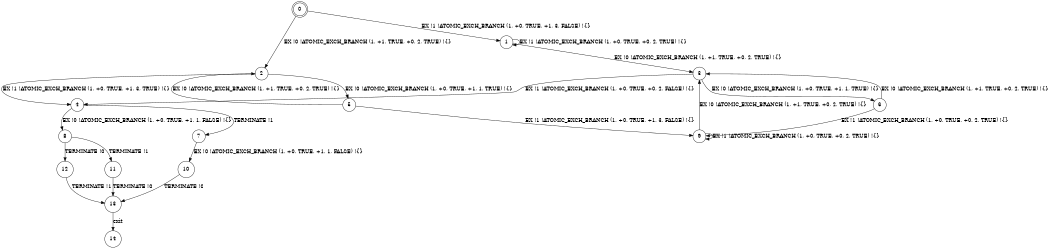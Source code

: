 digraph BCG {
size = "7, 10.5";
center = TRUE;
node [shape = circle];
0 [peripheries = 2];
0 -> 1 [label = "EX !1 !ATOMIC_EXCH_BRANCH (1, +0, TRUE, +1, 3, FALSE) !{}"];
0 -> 2 [label = "EX !0 !ATOMIC_EXCH_BRANCH (1, +1, TRUE, +0, 2, TRUE) !{}"];
1 -> 3 [label = "EX !0 !ATOMIC_EXCH_BRANCH (1, +1, TRUE, +0, 2, TRUE) !{}"];
1 -> 1 [label = "EX !1 !ATOMIC_EXCH_BRANCH (1, +0, TRUE, +0, 2, TRUE) !{}"];
2 -> 4 [label = "EX !1 !ATOMIC_EXCH_BRANCH (1, +0, TRUE, +1, 3, TRUE) !{}"];
2 -> 5 [label = "EX !0 !ATOMIC_EXCH_BRANCH (1, +0, TRUE, +1, 1, TRUE) !{}"];
3 -> 4 [label = "EX !1 !ATOMIC_EXCH_BRANCH (1, +0, TRUE, +0, 2, FALSE) !{}"];
3 -> 6 [label = "EX !0 !ATOMIC_EXCH_BRANCH (1, +0, TRUE, +1, 1, TRUE) !{}"];
4 -> 7 [label = "TERMINATE !1"];
4 -> 8 [label = "EX !0 !ATOMIC_EXCH_BRANCH (1, +0, TRUE, +1, 1, FALSE) !{}"];
5 -> 9 [label = "EX !1 !ATOMIC_EXCH_BRANCH (1, +0, TRUE, +1, 3, FALSE) !{}"];
5 -> 2 [label = "EX !0 !ATOMIC_EXCH_BRANCH (1, +1, TRUE, +0, 2, TRUE) !{}"];
6 -> 9 [label = "EX !1 !ATOMIC_EXCH_BRANCH (1, +0, TRUE, +0, 2, TRUE) !{}"];
6 -> 3 [label = "EX !0 !ATOMIC_EXCH_BRANCH (1, +1, TRUE, +0, 2, TRUE) !{}"];
7 -> 10 [label = "EX !0 !ATOMIC_EXCH_BRANCH (1, +0, TRUE, +1, 1, FALSE) !{}"];
8 -> 11 [label = "TERMINATE !1"];
8 -> 12 [label = "TERMINATE !0"];
9 -> 9 [label = "EX !1 !ATOMIC_EXCH_BRANCH (1, +0, TRUE, +0, 2, TRUE) !{}"];
9 -> 3 [label = "EX !0 !ATOMIC_EXCH_BRANCH (1, +1, TRUE, +0, 2, TRUE) !{}"];
10 -> 13 [label = "TERMINATE !0"];
11 -> 13 [label = "TERMINATE !0"];
12 -> 13 [label = "TERMINATE !1"];
13 -> 14 [label = "exit"];
}
